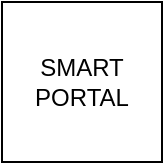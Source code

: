 <mxfile version="24.4.4" type="github">
  <diagram name="Page-1" id="k4ST1Oj8jBfEK2VYpRqA">
    <mxGraphModel dx="1034" dy="446" grid="1" gridSize="10" guides="1" tooltips="1" connect="1" arrows="1" fold="1" page="1" pageScale="1" pageWidth="827" pageHeight="1169" math="0" shadow="0">
      <root>
        <mxCell id="0" />
        <mxCell id="1" parent="0" />
        <mxCell id="xiJxDouXg6ov9ytE2dJF-1" value="SMART PORTAL" style="whiteSpace=wrap;html=1;aspect=fixed;" vertex="1" parent="1">
          <mxGeometry x="370" y="190" width="80" height="80" as="geometry" />
        </mxCell>
      </root>
    </mxGraphModel>
  </diagram>
</mxfile>
